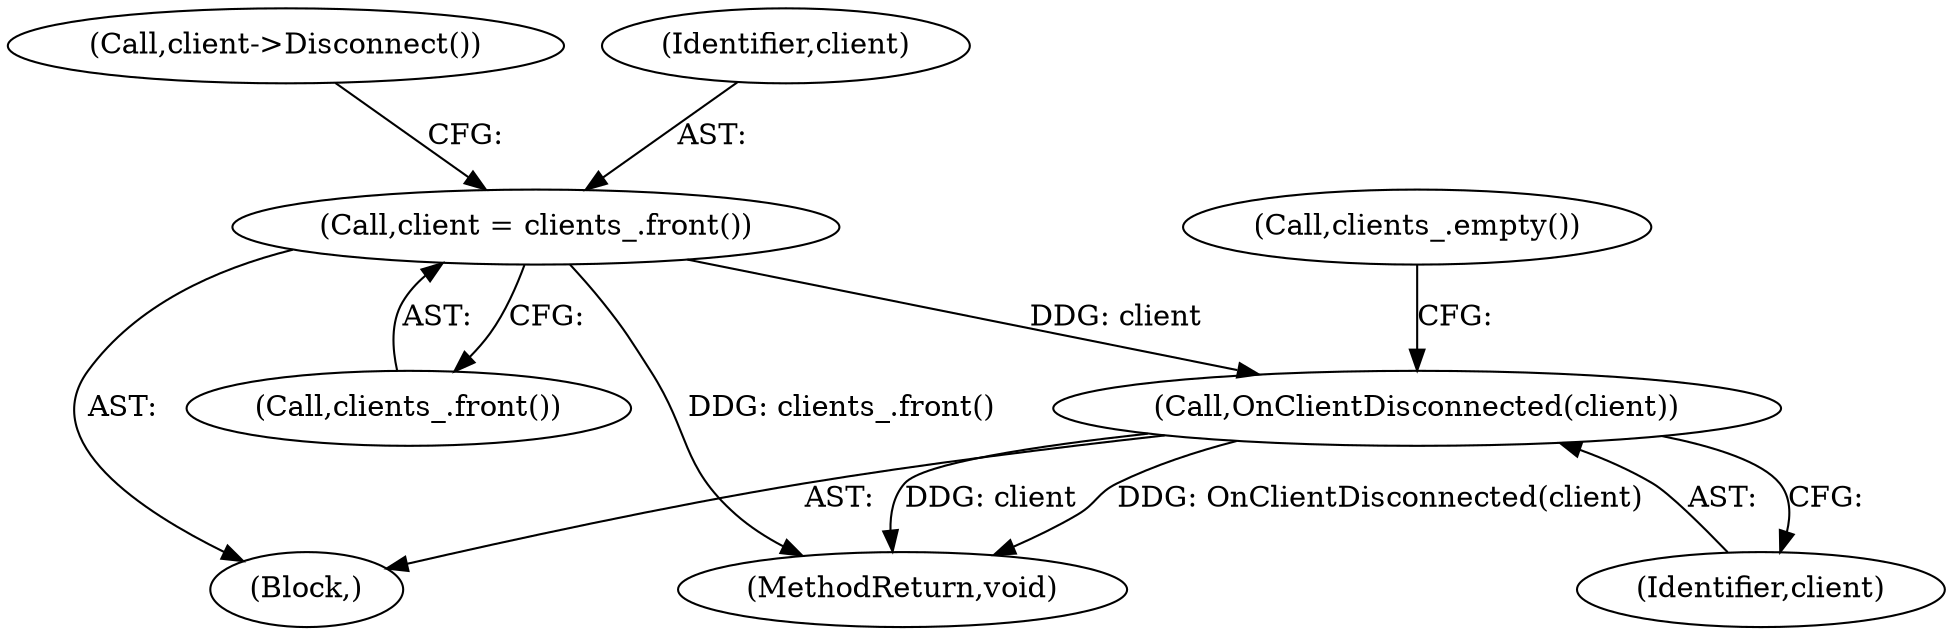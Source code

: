 digraph "1_Chrome_a46bcef82b29d30836a0f26226e3d4aca4fa9612_10@API" {
"1000156" [label="(Call,OnClientDisconnected(client))"];
"1000152" [label="(Call,client = clients_.front())"];
"1000155" [label="(Call,client->Disconnect())"];
"1000154" [label="(Call,clients_.front())"];
"1000156" [label="(Call,OnClientDisconnected(client))"];
"1000153" [label="(Identifier,client)"];
"1000150" [label="(Block,)"];
"1000152" [label="(Call,client = clients_.front())"];
"1000159" [label="(MethodReturn,void)"];
"1000157" [label="(Identifier,client)"];
"1000149" [label="(Call,clients_.empty())"];
"1000156" -> "1000150"  [label="AST: "];
"1000156" -> "1000157"  [label="CFG: "];
"1000157" -> "1000156"  [label="AST: "];
"1000149" -> "1000156"  [label="CFG: "];
"1000156" -> "1000159"  [label="DDG: client"];
"1000156" -> "1000159"  [label="DDG: OnClientDisconnected(client)"];
"1000152" -> "1000156"  [label="DDG: client"];
"1000152" -> "1000150"  [label="AST: "];
"1000152" -> "1000154"  [label="CFG: "];
"1000153" -> "1000152"  [label="AST: "];
"1000154" -> "1000152"  [label="AST: "];
"1000155" -> "1000152"  [label="CFG: "];
"1000152" -> "1000159"  [label="DDG: clients_.front()"];
}
